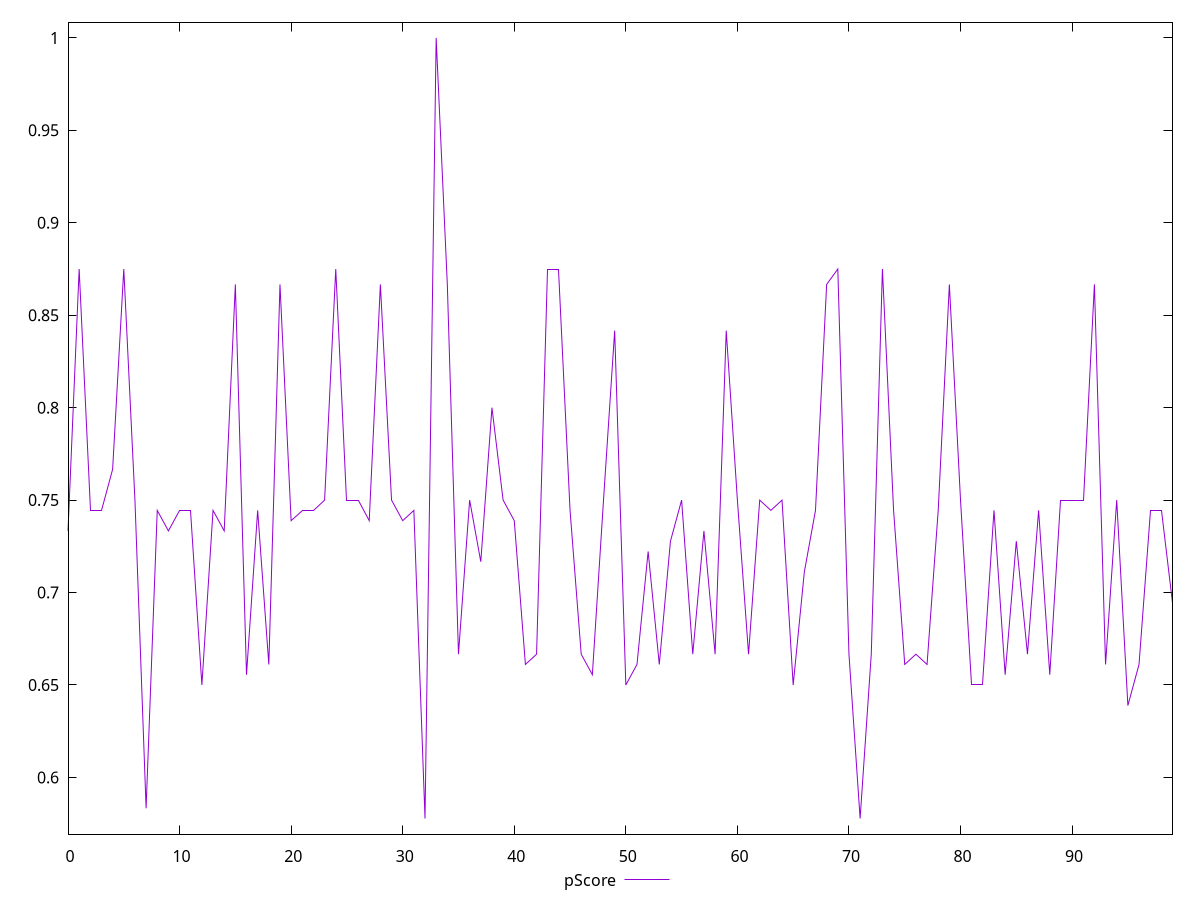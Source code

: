 reset

$pScore <<EOF
0 0.7333333333333333
1 0.875
2 0.7444444444444445
3 0.7444444444444445
4 0.7666666666666666
5 0.875
6 0.75
7 0.5833333333333334
8 0.7444444444444445
9 0.7333333333333333
10 0.7444444444444445
11 0.7444444444444445
12 0.65
13 0.7444444444444445
14 0.7333333333333333
15 0.8666666666666667
16 0.6555555555555556
17 0.7444444444444445
18 0.6611111111111111
19 0.8666666666666667
20 0.7388888888888889
21 0.7444444444444445
22 0.7444444444444445
23 0.75
24 0.875
25 0.75
26 0.75
27 0.7388888888888889
28 0.8666666666666667
29 0.75
30 0.7388888888888889
31 0.7444444444444445
32 0.5777777777777777
33 1
34 0.8666666666666667
35 0.6666666666666666
36 0.75
37 0.7166666666666667
38 0.8
39 0.75
40 0.7388888888888889
41 0.6611111111111111
42 0.6666666666666666
43 0.875
44 0.875
45 0.7444444444444445
46 0.6666666666666666
47 0.6555555555555556
48 0.75
49 0.8416666666666667
50 0.65
51 0.6611111111111111
52 0.7222222222222222
53 0.6611111111111111
54 0.7277777777777777
55 0.75
56 0.6666666666666666
57 0.7333333333333333
58 0.6666666666666666
59 0.8416666666666667
60 0.75
61 0.6666666666666666
62 0.75
63 0.7444444444444445
64 0.75
65 0.65
66 0.7111111111111111
67 0.7444444444444445
68 0.8666666666666667
69 0.875
70 0.6666666666666666
71 0.5777777777777777
72 0.6666666666666666
73 0.875
74 0.7444444444444445
75 0.6611111111111111
76 0.6666666666666666
77 0.6611111111111111
78 0.7444444444444445
79 0.8666666666666667
80 0.75
81 0.65
82 0.65
83 0.7444444444444445
84 0.6555555555555556
85 0.7277777777777777
86 0.6666666666666666
87 0.7444444444444445
88 0.6555555555555556
89 0.75
90 0.75
91 0.75
92 0.8666666666666667
93 0.6611111111111111
94 0.75
95 0.6388888888888888
96 0.6611111111111111
97 0.7444444444444445
98 0.7444444444444445
99 0.6944444444444444
EOF

set key outside below
set xrange [0:99]
set yrange [0.5693333333333332:1.0084444444444445]
set trange [0.5693333333333332:1.0084444444444445]
set terminal svg size 640, 500 enhanced background rgb 'white'
set output "report_00013_2021-02-09T12-04-24.940Z/uses-webp-images/samples/pages+cached/pScore/values.svg"

plot $pScore title "pScore" with line

reset

